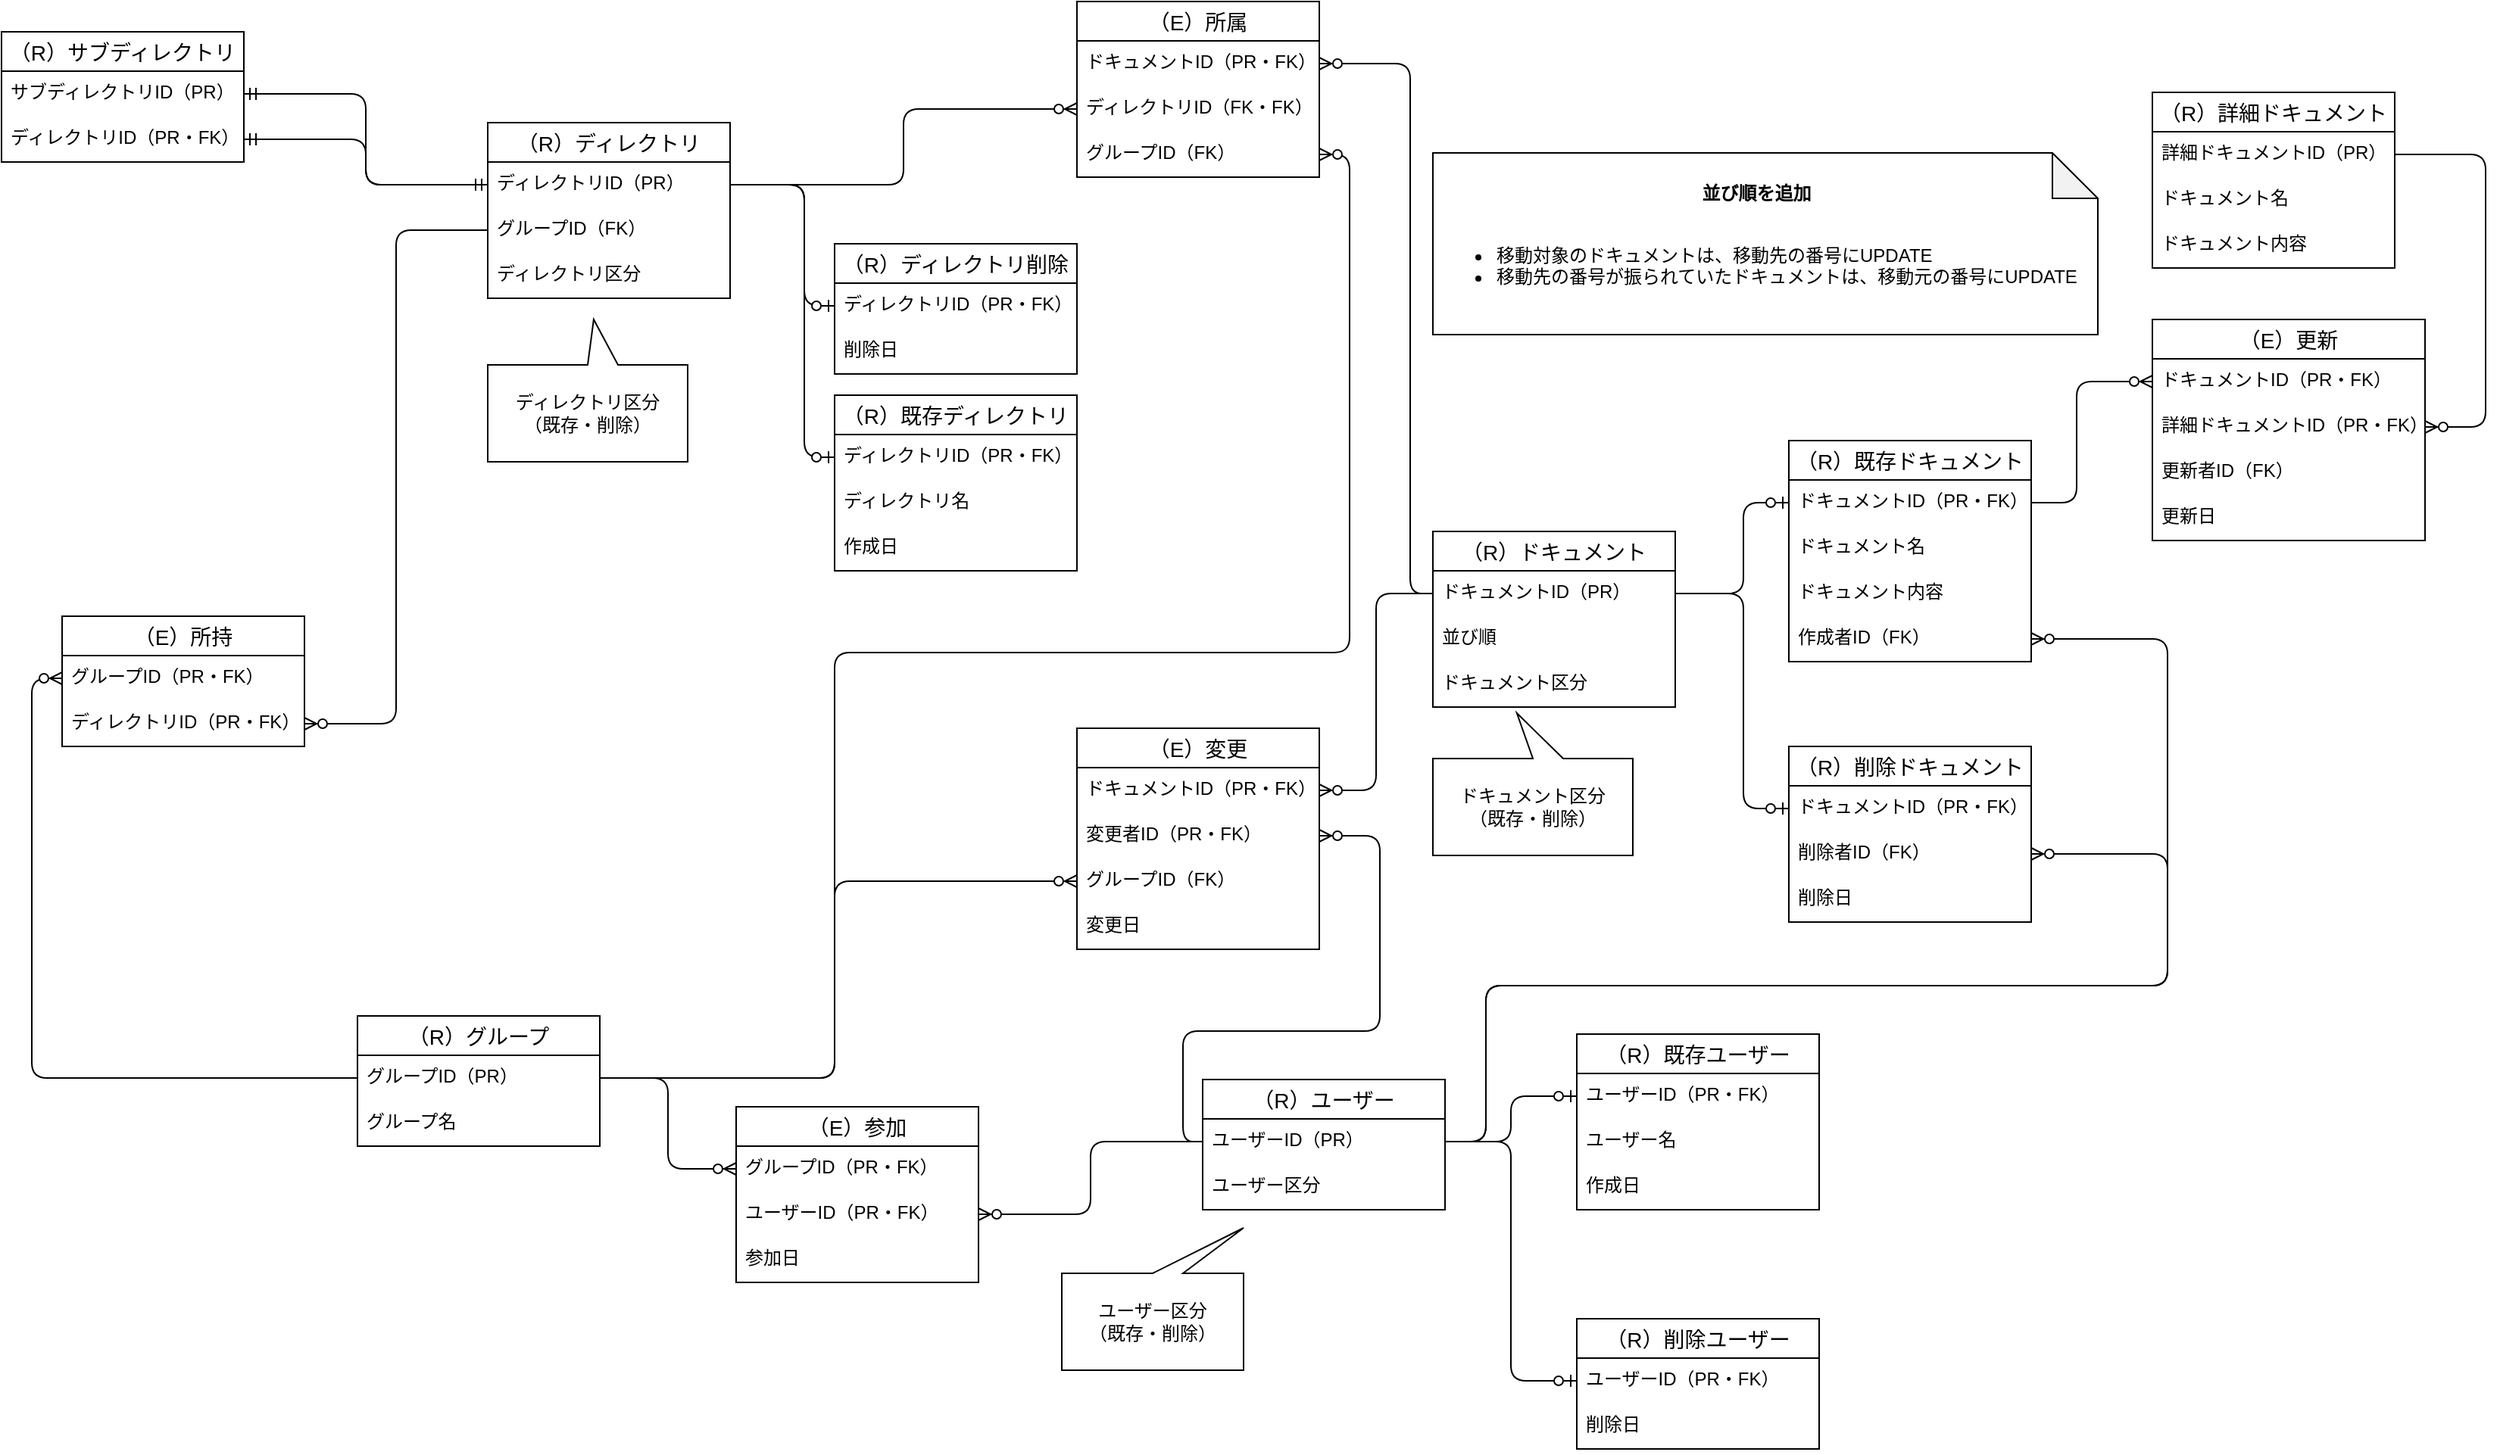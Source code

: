 <mxfile>
    <diagram id="JRz2m92lCMgiRAWokz1e" name="ページ1">
        <mxGraphModel dx="2556" dy="1160" grid="1" gridSize="10" guides="1" tooltips="1" connect="1" arrows="1" fold="1" page="1" pageScale="1" pageWidth="1920" pageHeight="1200" background="none" math="0" shadow="0">
            <root>
                <mxCell id="0"/>
                <mxCell id="1" parent="0"/>
                <mxCell id="6" value="（R）グループ" style="swimlane;fontStyle=0;childLayout=stackLayout;horizontal=1;startSize=26;horizontalStack=0;resizeParent=1;resizeParentMax=0;resizeLast=0;collapsible=1;marginBottom=0;align=center;fontSize=14;" parent="1" vertex="1">
                    <mxGeometry x="375" y="740" width="160" height="86" as="geometry"/>
                </mxCell>
                <mxCell id="7" value="グループID（PR）" style="text;strokeColor=none;fillColor=none;spacingLeft=4;spacingRight=4;overflow=hidden;rotatable=0;points=[[0,0.5],[1,0.5]];portConstraint=eastwest;fontSize=12;" parent="6" vertex="1">
                    <mxGeometry y="26" width="160" height="30" as="geometry"/>
                </mxCell>
                <mxCell id="8" value="グループ名" style="text;strokeColor=none;fillColor=none;spacingLeft=4;spacingRight=4;overflow=hidden;rotatable=0;points=[[0,0.5],[1,0.5]];portConstraint=eastwest;fontSize=12;" parent="6" vertex="1">
                    <mxGeometry y="56" width="160" height="30" as="geometry"/>
                </mxCell>
                <mxCell id="14" value="（E）参加" style="swimlane;fontStyle=0;childLayout=stackLayout;horizontal=1;startSize=26;horizontalStack=0;resizeParent=1;resizeParentMax=0;resizeLast=0;collapsible=1;marginBottom=0;align=center;fontSize=14;" parent="1" vertex="1">
                    <mxGeometry x="625" y="800" width="160" height="116" as="geometry"/>
                </mxCell>
                <mxCell id="15" value="グループID（PR・FK）" style="text;strokeColor=none;fillColor=none;spacingLeft=4;spacingRight=4;overflow=hidden;rotatable=0;points=[[0,0.5],[1,0.5]];portConstraint=eastwest;fontSize=12;" parent="14" vertex="1">
                    <mxGeometry y="26" width="160" height="30" as="geometry"/>
                </mxCell>
                <mxCell id="16" value="ユーザーID（PR・FK）" style="text;strokeColor=none;fillColor=none;spacingLeft=4;spacingRight=4;overflow=hidden;rotatable=0;points=[[0,0.5],[1,0.5]];portConstraint=eastwest;fontSize=12;" parent="14" vertex="1">
                    <mxGeometry y="56" width="160" height="30" as="geometry"/>
                </mxCell>
                <mxCell id="17" value="参加日" style="text;strokeColor=none;fillColor=none;spacingLeft=4;spacingRight=4;overflow=hidden;rotatable=0;points=[[0,0.5],[1,0.5]];portConstraint=eastwest;fontSize=12;" parent="14" vertex="1">
                    <mxGeometry y="86" width="160" height="30" as="geometry"/>
                </mxCell>
                <mxCell id="33" value="" style="fontSize=12;html=1;endArrow=ERzeroToMany;endFill=1;entryX=0;entryY=0.5;entryDx=0;entryDy=0;edgeStyle=orthogonalEdgeStyle;exitX=1;exitY=0.5;exitDx=0;exitDy=0;" parent="1" source="7" target="15" edge="1">
                    <mxGeometry width="100" height="100" relative="1" as="geometry">
                        <mxPoint x="525" y="880" as="sourcePoint"/>
                        <mxPoint x="773" y="737" as="targetPoint"/>
                    </mxGeometry>
                </mxCell>
                <mxCell id="35" value="（R）ドキュメント" style="swimlane;fontStyle=0;childLayout=stackLayout;horizontal=1;startSize=26;horizontalStack=0;resizeParent=1;resizeParentMax=0;resizeLast=0;collapsible=1;marginBottom=0;align=center;fontSize=14;" parent="1" vertex="1">
                    <mxGeometry x="1085" y="420" width="160" height="116" as="geometry"/>
                </mxCell>
                <mxCell id="36" value="ドキュメントID（PR）" style="text;strokeColor=none;fillColor=none;spacingLeft=4;spacingRight=4;overflow=hidden;rotatable=0;points=[[0,0.5],[1,0.5]];portConstraint=eastwest;fontSize=12;" parent="35" vertex="1">
                    <mxGeometry y="26" width="160" height="30" as="geometry"/>
                </mxCell>
                <mxCell id="204" value="並び順" style="text;strokeColor=none;fillColor=none;spacingLeft=4;spacingRight=4;overflow=hidden;rotatable=0;points=[[0,0.5],[1,0.5]];portConstraint=eastwest;fontSize=12;" vertex="1" parent="35">
                    <mxGeometry y="56" width="160" height="30" as="geometry"/>
                </mxCell>
                <mxCell id="136" value="ドキュメント区分" style="text;strokeColor=none;fillColor=none;spacingLeft=4;spacingRight=4;overflow=hidden;rotatable=0;points=[[0,0.5],[1,0.5]];portConstraint=eastwest;fontSize=12;" parent="35" vertex="1">
                    <mxGeometry y="86" width="160" height="30" as="geometry"/>
                </mxCell>
                <mxCell id="45" value="（R）ディレクトリ" style="swimlane;fontStyle=0;childLayout=stackLayout;horizontal=1;startSize=26;horizontalStack=0;resizeParent=1;resizeParentMax=0;resizeLast=0;collapsible=1;marginBottom=0;align=center;fontSize=14;" parent="1" vertex="1">
                    <mxGeometry x="461" y="150" width="160" height="116" as="geometry"/>
                </mxCell>
                <mxCell id="46" value="ディレクトリID（PR）" style="text;strokeColor=none;fillColor=none;spacingLeft=4;spacingRight=4;overflow=hidden;rotatable=0;points=[[0,0.5],[1,0.5]];portConstraint=eastwest;fontSize=12;" parent="45" vertex="1">
                    <mxGeometry y="26" width="160" height="30" as="geometry"/>
                </mxCell>
                <mxCell id="105" value="グループID（FK）" style="text;strokeColor=none;fillColor=none;spacingLeft=4;spacingRight=4;overflow=hidden;rotatable=0;points=[[0,0.5],[1,0.5]];portConstraint=eastwest;fontSize=12;" parent="45" vertex="1">
                    <mxGeometry y="56" width="160" height="30" as="geometry"/>
                </mxCell>
                <mxCell id="47" value="ディレクトリ区分" style="text;strokeColor=none;fillColor=none;spacingLeft=4;spacingRight=4;overflow=hidden;rotatable=0;points=[[0,0.5],[1,0.5]];portConstraint=eastwest;fontSize=12;" parent="45" vertex="1">
                    <mxGeometry y="86" width="160" height="30" as="geometry"/>
                </mxCell>
                <mxCell id="49" value="（R）サブディレクトリ" style="swimlane;fontStyle=0;childLayout=stackLayout;horizontal=1;startSize=26;horizontalStack=0;resizeParent=1;resizeParentMax=0;resizeLast=0;collapsible=1;marginBottom=0;align=center;fontSize=14;" parent="1" vertex="1">
                    <mxGeometry x="140" y="90" width="160" height="86" as="geometry"/>
                </mxCell>
                <mxCell id="50" value="サブディレクトリID（PR）" style="text;strokeColor=none;fillColor=none;spacingLeft=4;spacingRight=4;overflow=hidden;rotatable=0;points=[[0,0.5],[1,0.5]];portConstraint=eastwest;fontSize=12;" parent="49" vertex="1">
                    <mxGeometry y="26" width="160" height="30" as="geometry"/>
                </mxCell>
                <mxCell id="51" value="ディレクトリID（PR・FK）" style="text;strokeColor=none;fillColor=none;spacingLeft=4;spacingRight=4;overflow=hidden;rotatable=0;points=[[0,0.5],[1,0.5]];portConstraint=eastwest;fontSize=12;" parent="49" vertex="1">
                    <mxGeometry y="56" width="160" height="30" as="geometry"/>
                </mxCell>
                <mxCell id="56" value="（R）既存ディレクトリ" style="swimlane;fontStyle=0;childLayout=stackLayout;horizontal=1;startSize=26;horizontalStack=0;resizeParent=1;resizeParentMax=0;resizeLast=0;collapsible=1;marginBottom=0;align=center;fontSize=14;" parent="1" vertex="1">
                    <mxGeometry x="690" y="330" width="160" height="116" as="geometry"/>
                </mxCell>
                <mxCell id="57" value="ディレクトリID（PR・FK）" style="text;strokeColor=none;fillColor=none;spacingLeft=4;spacingRight=4;overflow=hidden;rotatable=0;points=[[0,0.5],[1,0.5]];portConstraint=eastwest;fontSize=12;" parent="56" vertex="1">
                    <mxGeometry y="26" width="160" height="30" as="geometry"/>
                </mxCell>
                <mxCell id="102" value="ディレクトリ名" style="text;strokeColor=none;fillColor=none;spacingLeft=4;spacingRight=4;overflow=hidden;rotatable=0;points=[[0,0.5],[1,0.5]];portConstraint=eastwest;fontSize=12;" parent="56" vertex="1">
                    <mxGeometry y="56" width="160" height="30" as="geometry"/>
                </mxCell>
                <mxCell id="59" value="作成日" style="text;strokeColor=none;fillColor=none;spacingLeft=4;spacingRight=4;overflow=hidden;rotatable=0;points=[[0,0.5],[1,0.5]];portConstraint=eastwest;fontSize=12;" parent="56" vertex="1">
                    <mxGeometry y="86" width="160" height="30" as="geometry"/>
                </mxCell>
                <mxCell id="60" value="（R）ディレクトリ削除" style="swimlane;fontStyle=0;childLayout=stackLayout;horizontal=1;startSize=26;horizontalStack=0;resizeParent=1;resizeParentMax=0;resizeLast=0;collapsible=1;marginBottom=0;align=center;fontSize=14;" parent="1" vertex="1">
                    <mxGeometry x="690" y="230" width="160" height="86" as="geometry"/>
                </mxCell>
                <mxCell id="61" value="ディレクトリID（PR・FK）" style="text;strokeColor=none;fillColor=none;spacingLeft=4;spacingRight=4;overflow=hidden;rotatable=0;points=[[0,0.5],[1,0.5]];portConstraint=eastwest;fontSize=12;" parent="60" vertex="1">
                    <mxGeometry y="26" width="160" height="30" as="geometry"/>
                </mxCell>
                <mxCell id="63" value="削除日" style="text;strokeColor=none;fillColor=none;spacingLeft=4;spacingRight=4;overflow=hidden;rotatable=0;points=[[0,0.5],[1,0.5]];portConstraint=eastwest;fontSize=12;" parent="60" vertex="1">
                    <mxGeometry y="56" width="160" height="30" as="geometry"/>
                </mxCell>
                <mxCell id="68" value="（R）詳細ドキュメント" style="swimlane;fontStyle=0;childLayout=stackLayout;horizontal=1;startSize=26;horizontalStack=0;resizeParent=1;resizeParentMax=0;resizeLast=0;collapsible=1;marginBottom=0;align=center;fontSize=14;" parent="1" vertex="1">
                    <mxGeometry x="1560" y="130" width="160" height="116" as="geometry"/>
                </mxCell>
                <mxCell id="183" value="詳細ドキュメントID（PR）" style="text;strokeColor=none;fillColor=none;spacingLeft=4;spacingRight=4;overflow=hidden;rotatable=0;points=[[0,0.5],[1,0.5]];portConstraint=eastwest;fontSize=12;" parent="68" vertex="1">
                    <mxGeometry y="26" width="160" height="30" as="geometry"/>
                </mxCell>
                <mxCell id="162" value="ドキュメント名" style="text;strokeColor=none;fillColor=none;spacingLeft=4;spacingRight=4;overflow=hidden;rotatable=0;points=[[0,0.5],[1,0.5]];portConstraint=eastwest;fontSize=12;" parent="68" vertex="1">
                    <mxGeometry y="56" width="160" height="30" as="geometry"/>
                </mxCell>
                <mxCell id="161" value="ドキュメント内容" style="text;strokeColor=none;fillColor=none;spacingLeft=4;spacingRight=4;overflow=hidden;rotatable=0;points=[[0,0.5],[1,0.5]];portConstraint=eastwest;fontSize=12;" parent="68" vertex="1">
                    <mxGeometry y="86" width="160" height="30" as="geometry"/>
                </mxCell>
                <mxCell id="76" value="（R）削除ドキュメント" style="swimlane;fontStyle=0;childLayout=stackLayout;horizontal=1;startSize=26;horizontalStack=0;resizeParent=1;resizeParentMax=0;resizeLast=0;collapsible=1;marginBottom=0;align=center;fontSize=14;" parent="1" vertex="1">
                    <mxGeometry x="1320" y="562" width="160" height="116" as="geometry"/>
                </mxCell>
                <mxCell id="77" value="ドキュメントID（PR・FK）" style="text;strokeColor=none;fillColor=none;spacingLeft=4;spacingRight=4;overflow=hidden;rotatable=0;points=[[0,0.5],[1,0.5]];portConstraint=eastwest;fontSize=12;" parent="76" vertex="1">
                    <mxGeometry y="26" width="160" height="30" as="geometry"/>
                </mxCell>
                <mxCell id="191" value="削除者ID（FK）" style="text;strokeColor=none;fillColor=none;spacingLeft=4;spacingRight=4;overflow=hidden;rotatable=0;points=[[0,0.5],[1,0.5]];portConstraint=eastwest;fontSize=12;" parent="76" vertex="1">
                    <mxGeometry y="56" width="160" height="30" as="geometry"/>
                </mxCell>
                <mxCell id="192" value="削除日" style="text;strokeColor=none;fillColor=none;spacingLeft=4;spacingRight=4;overflow=hidden;rotatable=0;points=[[0,0.5],[1,0.5]];portConstraint=eastwest;fontSize=12;" parent="76" vertex="1">
                    <mxGeometry y="86" width="160" height="30" as="geometry"/>
                </mxCell>
                <mxCell id="86" value="（E）所属" style="swimlane;fontStyle=0;childLayout=stackLayout;horizontal=1;startSize=26;horizontalStack=0;resizeParent=1;resizeParentMax=0;resizeLast=0;collapsible=1;marginBottom=0;align=center;fontSize=14;" parent="1" vertex="1">
                    <mxGeometry x="850" y="70" width="160" height="116" as="geometry"/>
                </mxCell>
                <mxCell id="87" value="ドキュメントID（PR・FK）" style="text;strokeColor=none;fillColor=none;spacingLeft=4;spacingRight=4;overflow=hidden;rotatable=0;points=[[0,0.5],[1,0.5]];portConstraint=eastwest;fontSize=12;" parent="86" vertex="1">
                    <mxGeometry y="26" width="160" height="30" as="geometry"/>
                </mxCell>
                <mxCell id="88" value="ディレクトリID（FK・FK）" style="text;strokeColor=none;fillColor=none;spacingLeft=4;spacingRight=4;overflow=hidden;rotatable=0;points=[[0,0.5],[1,0.5]];portConstraint=eastwest;fontSize=12;" parent="86" vertex="1">
                    <mxGeometry y="56" width="160" height="30" as="geometry"/>
                </mxCell>
                <mxCell id="176" value="グループID（FK）" style="text;strokeColor=none;fillColor=none;spacingLeft=4;spacingRight=4;overflow=hidden;rotatable=0;points=[[0,0.5],[1,0.5]];portConstraint=eastwest;fontSize=12;" parent="86" vertex="1">
                    <mxGeometry y="86" width="160" height="30" as="geometry"/>
                </mxCell>
                <mxCell id="107" value="" style="fontSize=12;html=1;endArrow=ERzeroToOne;endFill=1;exitX=1;exitY=0.5;exitDx=0;exitDy=0;edgeStyle=orthogonalEdgeStyle;entryX=0;entryY=0.5;entryDx=0;entryDy=0;" parent="1" source="46" target="57" edge="1">
                    <mxGeometry width="100" height="100" relative="1" as="geometry">
                        <mxPoint x="500.04" y="269" as="sourcePoint"/>
                        <mxPoint x="500" y="306" as="targetPoint"/>
                        <Array as="points">
                            <mxPoint x="670" y="191"/>
                            <mxPoint x="670" y="371"/>
                        </Array>
                    </mxGeometry>
                </mxCell>
                <mxCell id="108" value="" style="fontSize=12;html=1;endArrow=ERzeroToOne;endFill=1;entryX=0;entryY=0.5;entryDx=0;entryDy=0;exitX=1;exitY=0.5;exitDx=0;exitDy=0;edgeStyle=orthogonalEdgeStyle;" parent="1" source="46" target="61" edge="1">
                    <mxGeometry width="100" height="100" relative="1" as="geometry">
                        <mxPoint x="610.08" y="268.99" as="sourcePoint"/>
                        <mxPoint x="610" y="309" as="targetPoint"/>
                        <Array as="points">
                            <mxPoint x="670" y="191"/>
                            <mxPoint x="670" y="271"/>
                        </Array>
                    </mxGeometry>
                </mxCell>
                <mxCell id="112" value="" style="fontSize=12;html=1;endArrow=ERmandOne;startArrow=ERmandOne;entryX=0;entryY=0.5;entryDx=0;entryDy=0;exitX=1;exitY=0.5;exitDx=0;exitDy=0;edgeStyle=orthogonalEdgeStyle;" parent="1" source="50" target="46" edge="1">
                    <mxGeometry width="100" height="100" relative="1" as="geometry">
                        <mxPoint x="333" y="270" as="sourcePoint"/>
                        <mxPoint x="433" y="170" as="targetPoint"/>
                    </mxGeometry>
                </mxCell>
                <mxCell id="117" value="" style="fontSize=12;html=1;endArrow=ERzeroToMany;endFill=1;edgeStyle=orthogonalEdgeStyle;entryX=0;entryY=0.5;entryDx=0;entryDy=0;exitX=1;exitY=0.5;exitDx=0;exitDy=0;" parent="1" source="46" target="88" edge="1">
                    <mxGeometry width="100" height="100" relative="1" as="geometry">
                        <mxPoint x="643" y="250" as="sourcePoint"/>
                        <mxPoint x="743" y="150" as="targetPoint"/>
                    </mxGeometry>
                </mxCell>
                <mxCell id="121" value="" style="fontSize=12;html=1;endArrow=ERzeroToMany;endFill=1;entryX=1;entryY=0.5;entryDx=0;entryDy=0;edgeStyle=orthogonalEdgeStyle;exitX=0;exitY=0.5;exitDx=0;exitDy=0;" parent="1" source="3" target="16" edge="1">
                    <mxGeometry width="100" height="100" relative="1" as="geometry">
                        <mxPoint x="885" y="801" as="sourcePoint"/>
                        <mxPoint x="635" y="851" as="targetPoint"/>
                    </mxGeometry>
                </mxCell>
                <mxCell id="2" value="（R）ユーザー" style="swimlane;fontStyle=0;childLayout=stackLayout;horizontal=1;startSize=26;horizontalStack=0;resizeParent=1;resizeParentMax=0;resizeLast=0;collapsible=1;marginBottom=0;align=center;fontSize=14;" parent="1" vertex="1">
                    <mxGeometry x="933" y="782" width="160" height="86" as="geometry"/>
                </mxCell>
                <mxCell id="3" value="ユーザーID（PR）" style="text;strokeColor=none;fillColor=none;spacingLeft=4;spacingRight=4;overflow=hidden;rotatable=0;points=[[0,0.5],[1,0.5]];portConstraint=eastwest;fontSize=12;" parent="2" vertex="1">
                    <mxGeometry y="26" width="160" height="30" as="geometry"/>
                </mxCell>
                <mxCell id="137" value="ユーザー区分" style="text;strokeColor=none;fillColor=none;spacingLeft=4;spacingRight=4;overflow=hidden;rotatable=0;points=[[0,0.5],[1,0.5]];portConstraint=eastwest;fontSize=12;" parent="2" vertex="1">
                    <mxGeometry y="56" width="160" height="30" as="geometry"/>
                </mxCell>
                <mxCell id="92" value="（R）削除ユーザー" style="swimlane;fontStyle=0;childLayout=stackLayout;horizontal=1;startSize=26;horizontalStack=0;resizeParent=1;resizeParentMax=0;resizeLast=0;collapsible=1;marginBottom=0;align=center;fontSize=14;" parent="1" vertex="1">
                    <mxGeometry x="1180" y="940" width="160" height="86" as="geometry"/>
                </mxCell>
                <mxCell id="93" value="ユーザーID（PR・FK）" style="text;strokeColor=none;fillColor=none;spacingLeft=4;spacingRight=4;overflow=hidden;rotatable=0;points=[[0,0.5],[1,0.5]];portConstraint=eastwest;fontSize=12;" parent="92" vertex="1">
                    <mxGeometry y="26" width="160" height="30" as="geometry"/>
                </mxCell>
                <mxCell id="140" value="削除日" style="text;strokeColor=none;fillColor=none;spacingLeft=4;spacingRight=4;overflow=hidden;rotatable=0;points=[[0,0.5],[1,0.5]];portConstraint=eastwest;fontSize=12;" parent="92" vertex="1">
                    <mxGeometry y="56" width="160" height="30" as="geometry"/>
                </mxCell>
                <mxCell id="95" value="（R）既存ユーザー" style="swimlane;fontStyle=0;childLayout=stackLayout;horizontal=1;startSize=26;horizontalStack=0;resizeParent=1;resizeParentMax=0;resizeLast=0;collapsible=1;marginBottom=0;align=center;fontSize=14;" parent="1" vertex="1">
                    <mxGeometry x="1180" y="752" width="160" height="116" as="geometry"/>
                </mxCell>
                <mxCell id="96" value="ユーザーID（PR・FK）" style="text;strokeColor=none;fillColor=none;spacingLeft=4;spacingRight=4;overflow=hidden;rotatable=0;points=[[0,0.5],[1,0.5]];portConstraint=eastwest;fontSize=12;" parent="95" vertex="1">
                    <mxGeometry y="26" width="160" height="30" as="geometry"/>
                </mxCell>
                <mxCell id="97" value="ユーザー名" style="text;strokeColor=none;fillColor=none;spacingLeft=4;spacingRight=4;overflow=hidden;rotatable=0;points=[[0,0.5],[1,0.5]];portConstraint=eastwest;fontSize=12;" parent="95" vertex="1">
                    <mxGeometry y="56" width="160" height="30" as="geometry"/>
                </mxCell>
                <mxCell id="139" value="作成日" style="text;strokeColor=none;fillColor=none;spacingLeft=4;spacingRight=4;overflow=hidden;rotatable=0;points=[[0,0.5],[1,0.5]];portConstraint=eastwest;fontSize=12;" parent="95" vertex="1">
                    <mxGeometry y="86" width="160" height="30" as="geometry"/>
                </mxCell>
                <mxCell id="100" value="" style="fontSize=12;html=1;endArrow=ERzeroToOne;endFill=1;entryX=0;entryY=0.5;entryDx=0;entryDy=0;exitX=1;exitY=0.5;exitDx=0;exitDy=0;edgeStyle=orthogonalEdgeStyle;" parent="1" source="3" target="93" edge="1">
                    <mxGeometry width="100" height="100" relative="1" as="geometry">
                        <mxPoint x="985" y="870" as="sourcePoint"/>
                        <mxPoint x="1685" y="780" as="targetPoint"/>
                    </mxGeometry>
                </mxCell>
                <mxCell id="101" value="" style="fontSize=12;html=1;endArrow=ERzeroToOne;endFill=1;entryX=0;entryY=0.5;entryDx=0;entryDy=0;exitX=1;exitY=0.5;exitDx=0;exitDy=0;edgeStyle=orthogonalEdgeStyle;" parent="1" source="3" target="96" edge="1">
                    <mxGeometry width="100" height="100" relative="1" as="geometry">
                        <mxPoint x="1063" y="870" as="sourcePoint"/>
                        <mxPoint x="1065" y="900" as="targetPoint"/>
                    </mxGeometry>
                </mxCell>
                <mxCell id="125" value="（E）所持" style="swimlane;fontStyle=0;childLayout=stackLayout;horizontal=1;startSize=26;horizontalStack=0;resizeParent=1;resizeParentMax=0;resizeLast=0;collapsible=1;marginBottom=0;align=center;fontSize=14;" parent="1" vertex="1">
                    <mxGeometry x="180" y="476" width="160" height="86" as="geometry"/>
                </mxCell>
                <mxCell id="126" value="グループID（PR・FK）" style="text;strokeColor=none;fillColor=none;spacingLeft=4;spacingRight=4;overflow=hidden;rotatable=0;points=[[0,0.5],[1,0.5]];portConstraint=eastwest;fontSize=12;" parent="125" vertex="1">
                    <mxGeometry y="26" width="160" height="30" as="geometry"/>
                </mxCell>
                <mxCell id="127" value="ディレクトリID（PR・FK）" style="text;strokeColor=none;fillColor=none;spacingLeft=4;spacingRight=4;overflow=hidden;rotatable=0;points=[[0,0.5],[1,0.5]];portConstraint=eastwest;fontSize=12;" parent="125" vertex="1">
                    <mxGeometry y="56" width="160" height="30" as="geometry"/>
                </mxCell>
                <mxCell id="129" value="" style="fontSize=12;html=1;endArrow=ERzeroToMany;endFill=1;entryX=0;entryY=0.5;entryDx=0;entryDy=0;edgeStyle=orthogonalEdgeStyle;exitX=0;exitY=0.5;exitDx=0;exitDy=0;" parent="1" source="7" target="126" edge="1">
                    <mxGeometry width="100" height="100" relative="1" as="geometry">
                        <mxPoint x="425" y="630" as="sourcePoint"/>
                        <mxPoint x="515" y="690" as="targetPoint"/>
                        <Array as="points">
                            <mxPoint x="160" y="781"/>
                            <mxPoint x="160" y="517"/>
                        </Array>
                    </mxGeometry>
                </mxCell>
                <mxCell id="130" value="" style="fontSize=12;html=1;endArrow=ERzeroToMany;endFill=1;entryX=1;entryY=0.5;entryDx=0;entryDy=0;edgeStyle=orthogonalEdgeStyle;" parent="1" source="105" target="127" edge="1">
                    <mxGeometry width="100" height="100" relative="1" as="geometry">
                        <mxPoint x="460" y="190" as="sourcePoint"/>
                        <mxPoint x="305" y="516" as="targetPoint"/>
                    </mxGeometry>
                </mxCell>
                <mxCell id="138" value="ユーザー区分&lt;br&gt;（既存・削除）" style="shape=callout;whiteSpace=wrap;html=1;perimeter=calloutPerimeter;position2=1;flipV=1;" parent="1" vertex="1">
                    <mxGeometry x="840" y="880" width="120" height="94" as="geometry"/>
                </mxCell>
                <mxCell id="141" value="（R）既存ドキュメント" style="swimlane;fontStyle=0;childLayout=stackLayout;horizontal=1;startSize=26;horizontalStack=0;resizeParent=1;resizeParentMax=0;resizeLast=0;collapsible=1;marginBottom=0;align=center;fontSize=14;" parent="1" vertex="1">
                    <mxGeometry x="1320" y="360" width="160" height="146" as="geometry"/>
                </mxCell>
                <mxCell id="142" value="ドキュメントID（PR・FK）" style="text;strokeColor=none;fillColor=none;spacingLeft=4;spacingRight=4;overflow=hidden;rotatable=0;points=[[0,0.5],[1,0.5]];portConstraint=eastwest;fontSize=12;" parent="141" vertex="1">
                    <mxGeometry y="26" width="160" height="30" as="geometry"/>
                </mxCell>
                <mxCell id="182" value="ドキュメント名" style="text;strokeColor=none;fillColor=none;spacingLeft=4;spacingRight=4;overflow=hidden;rotatable=0;points=[[0,0.5],[1,0.5]];portConstraint=eastwest;fontSize=12;" parent="141" vertex="1">
                    <mxGeometry y="56" width="160" height="30" as="geometry"/>
                </mxCell>
                <mxCell id="181" value="ドキュメント内容" style="text;strokeColor=none;fillColor=none;spacingLeft=4;spacingRight=4;overflow=hidden;rotatable=0;points=[[0,0.5],[1,0.5]];portConstraint=eastwest;fontSize=12;" parent="141" vertex="1">
                    <mxGeometry y="86" width="160" height="30" as="geometry"/>
                </mxCell>
                <mxCell id="190" value="作成者ID（FK）" style="text;strokeColor=none;fillColor=none;spacingLeft=4;spacingRight=4;overflow=hidden;rotatable=0;points=[[0,0.5],[1,0.5]];portConstraint=eastwest;fontSize=12;" parent="141" vertex="1">
                    <mxGeometry y="116" width="160" height="30" as="geometry"/>
                </mxCell>
                <mxCell id="145" value="ドキュメント区分&lt;br&gt;（既存・削除）" style="shape=callout;whiteSpace=wrap;html=1;perimeter=calloutPerimeter;position2=0.42;flipV=1;" parent="1" vertex="1">
                    <mxGeometry x="1085" y="540" width="132" height="94" as="geometry"/>
                </mxCell>
                <mxCell id="153" value="（E）変更" style="swimlane;fontStyle=0;childLayout=stackLayout;horizontal=1;startSize=26;horizontalStack=0;resizeParent=1;resizeParentMax=0;resizeLast=0;collapsible=1;marginBottom=0;align=center;fontSize=14;" parent="1" vertex="1">
                    <mxGeometry x="850" y="550" width="160" height="146" as="geometry"/>
                </mxCell>
                <mxCell id="154" value="ドキュメントID（PR・FK）" style="text;strokeColor=none;fillColor=none;spacingLeft=4;spacingRight=4;overflow=hidden;rotatable=0;points=[[0,0.5],[1,0.5]];portConstraint=eastwest;fontSize=12;" parent="153" vertex="1">
                    <mxGeometry y="26" width="160" height="30" as="geometry"/>
                </mxCell>
                <mxCell id="155" value="変更者ID（PR・FK）" style="text;strokeColor=none;fillColor=none;spacingLeft=4;spacingRight=4;overflow=hidden;rotatable=0;points=[[0,0.5],[1,0.5]];portConstraint=eastwest;fontSize=12;" parent="153" vertex="1">
                    <mxGeometry y="56" width="160" height="30" as="geometry"/>
                </mxCell>
                <mxCell id="178" value="グループID（FK）" style="text;strokeColor=none;fillColor=none;spacingLeft=4;spacingRight=4;overflow=hidden;rotatable=0;points=[[0,0.5],[1,0.5]];portConstraint=eastwest;fontSize=12;" parent="153" vertex="1">
                    <mxGeometry y="86" width="160" height="30" as="geometry"/>
                </mxCell>
                <mxCell id="156" value="変更日" style="text;strokeColor=none;fillColor=none;spacingLeft=4;spacingRight=4;overflow=hidden;rotatable=0;points=[[0,0.5],[1,0.5]];portConstraint=eastwest;fontSize=12;" parent="153" vertex="1">
                    <mxGeometry y="116" width="160" height="30" as="geometry"/>
                </mxCell>
                <mxCell id="165" value="" style="edgeStyle=orthogonalEdgeStyle;fontSize=12;html=1;endArrow=ERzeroToMany;endFill=1;entryX=1;entryY=0.5;entryDx=0;entryDy=0;exitX=0;exitY=0.5;exitDx=0;exitDy=0;" parent="1" source="36" target="154" edge="1">
                    <mxGeometry width="100" height="100" relative="1" as="geometry">
                        <mxPoint x="651" y="650" as="sourcePoint"/>
                        <mxPoint x="751" y="550" as="targetPoint"/>
                    </mxGeometry>
                </mxCell>
                <mxCell id="166" value="" style="edgeStyle=orthogonalEdgeStyle;fontSize=12;html=1;endArrow=ERzeroToMany;endFill=1;entryX=1;entryY=0.5;entryDx=0;entryDy=0;exitX=0;exitY=0.5;exitDx=0;exitDy=0;" parent="1" source="3" target="155" edge="1">
                    <mxGeometry width="100" height="100" relative="1" as="geometry">
                        <mxPoint x="1029.08" y="552.99" as="sourcePoint"/>
                        <mxPoint x="955" y="612" as="targetPoint"/>
                        <Array as="points">
                            <mxPoint x="920" y="823"/>
                            <mxPoint x="920" y="750"/>
                            <mxPoint x="1050" y="750"/>
                            <mxPoint x="1050" y="621"/>
                        </Array>
                    </mxGeometry>
                </mxCell>
                <mxCell id="167" value="" style="edgeStyle=orthogonalEdgeStyle;fontSize=12;html=1;endArrow=ERzeroToMany;endFill=1;entryX=1;entryY=0.5;entryDx=0;entryDy=0;exitX=0;exitY=0.5;exitDx=0;exitDy=0;" parent="1" source="36" target="87" edge="1">
                    <mxGeometry width="100" height="100" relative="1" as="geometry">
                        <mxPoint x="1099.08" y="330" as="sourcePoint"/>
                        <mxPoint x="1025" y="389.01" as="targetPoint"/>
                        <Array as="points">
                            <mxPoint x="1070" y="461"/>
                            <mxPoint x="1070" y="111"/>
                        </Array>
                    </mxGeometry>
                </mxCell>
                <mxCell id="171" value="" style="fontSize=12;html=1;endArrow=ERmandOne;startArrow=ERmandOne;entryX=0;entryY=0.5;entryDx=0;entryDy=0;exitX=1;exitY=0.5;exitDx=0;exitDy=0;edgeStyle=orthogonalEdgeStyle;" parent="1" source="51" target="46" edge="1">
                    <mxGeometry width="100" height="100" relative="1" as="geometry">
                        <mxPoint x="280" y="161" as="sourcePoint"/>
                        <mxPoint x="471" y="201" as="targetPoint"/>
                    </mxGeometry>
                </mxCell>
                <mxCell id="175" value="ディレクトリ区分&lt;br&gt;（既存・削除）" style="shape=callout;whiteSpace=wrap;html=1;perimeter=calloutPerimeter;position2=0.53;flipV=1;" parent="1" vertex="1">
                    <mxGeometry x="461" y="280" width="132" height="94" as="geometry"/>
                </mxCell>
                <mxCell id="179" value="" style="edgeStyle=orthogonalEdgeStyle;fontSize=12;html=1;endArrow=ERzeroToMany;endFill=1;entryX=0;entryY=0.5;entryDx=0;entryDy=0;exitX=1;exitY=0.5;exitDx=0;exitDy=0;" parent="1" source="7" target="178" edge="1">
                    <mxGeometry width="100" height="100" relative="1" as="geometry">
                        <mxPoint x="653" y="771" as="sourcePoint"/>
                        <mxPoint x="650" y="610" as="targetPoint"/>
                        <Array as="points">
                            <mxPoint x="690" y="781"/>
                            <mxPoint x="690" y="651"/>
                        </Array>
                    </mxGeometry>
                </mxCell>
                <mxCell id="180" value="" style="edgeStyle=orthogonalEdgeStyle;fontSize=12;html=1;endArrow=ERzeroToMany;endFill=1;entryX=1;entryY=0.5;entryDx=0;entryDy=0;exitX=1;exitY=0.5;exitDx=0;exitDy=0;" parent="1" source="7" target="176" edge="1">
                    <mxGeometry width="100" height="100" relative="1" as="geometry">
                        <mxPoint x="545" y="791" as="sourcePoint"/>
                        <mxPoint x="860" y="661" as="targetPoint"/>
                        <Array as="points">
                            <mxPoint x="690" y="781"/>
                            <mxPoint x="690" y="500"/>
                            <mxPoint x="1030" y="500"/>
                            <mxPoint x="1030" y="171"/>
                        </Array>
                    </mxGeometry>
                </mxCell>
                <mxCell id="184" value="（E）更新" style="swimlane;fontStyle=0;childLayout=stackLayout;horizontal=1;startSize=26;horizontalStack=0;resizeParent=1;resizeParentMax=0;resizeLast=0;collapsible=1;marginBottom=0;align=center;fontSize=14;" parent="1" vertex="1">
                    <mxGeometry x="1560" y="280" width="180" height="146" as="geometry"/>
                </mxCell>
                <mxCell id="185" value="ドキュメントID（PR・FK）" style="text;strokeColor=none;fillColor=none;spacingLeft=4;spacingRight=4;overflow=hidden;rotatable=0;points=[[0,0.5],[1,0.5]];portConstraint=eastwest;fontSize=12;" parent="184" vertex="1">
                    <mxGeometry y="26" width="180" height="30" as="geometry"/>
                </mxCell>
                <mxCell id="186" value="詳細ドキュメントID（PR・FK）" style="text;strokeColor=none;fillColor=none;spacingLeft=4;spacingRight=4;overflow=hidden;rotatable=0;points=[[0,0.5],[1,0.5]];portConstraint=eastwest;fontSize=12;" parent="184" vertex="1">
                    <mxGeometry y="56" width="180" height="30" as="geometry"/>
                </mxCell>
                <mxCell id="187" value="更新者ID（FK）" style="text;strokeColor=none;fillColor=none;spacingLeft=4;spacingRight=4;overflow=hidden;rotatable=0;points=[[0,0.5],[1,0.5]];portConstraint=eastwest;fontSize=12;" parent="184" vertex="1">
                    <mxGeometry y="86" width="180" height="30" as="geometry"/>
                </mxCell>
                <mxCell id="188" value="更新日" style="text;strokeColor=none;fillColor=none;spacingLeft=4;spacingRight=4;overflow=hidden;rotatable=0;points=[[0,0.5],[1,0.5]];portConstraint=eastwest;fontSize=12;" parent="184" vertex="1">
                    <mxGeometry y="116" width="180" height="30" as="geometry"/>
                </mxCell>
                <mxCell id="193" value="" style="fontSize=12;html=1;endArrow=ERzeroToOne;endFill=1;exitX=1;exitY=0.5;exitDx=0;exitDy=0;edgeStyle=orthogonalEdgeStyle;entryX=0;entryY=0.5;entryDx=0;entryDy=0;" parent="1" source="36" target="142" edge="1">
                    <mxGeometry width="100" height="100" relative="1" as="geometry">
                        <mxPoint x="1190" y="316" as="sourcePoint"/>
                        <mxPoint x="1245" y="350" as="targetPoint"/>
                        <Array as="points">
                            <mxPoint x="1290" y="461"/>
                            <mxPoint x="1290" y="401"/>
                        </Array>
                    </mxGeometry>
                </mxCell>
                <mxCell id="194" value="" style="fontSize=12;html=1;endArrow=ERzeroToOne;endFill=1;edgeStyle=orthogonalEdgeStyle;entryX=0;entryY=0.5;entryDx=0;entryDy=0;exitX=1;exitY=0.5;exitDx=0;exitDy=0;" parent="1" source="36" target="77" edge="1">
                    <mxGeometry width="100" height="100" relative="1" as="geometry">
                        <mxPoint x="1255" y="497" as="sourcePoint"/>
                        <mxPoint x="1330" y="411" as="targetPoint"/>
                        <Array as="points">
                            <mxPoint x="1290" y="461"/>
                            <mxPoint x="1290" y="603"/>
                        </Array>
                    </mxGeometry>
                </mxCell>
                <mxCell id="195" value="" style="edgeStyle=orthogonalEdgeStyle;fontSize=12;html=1;endArrow=ERzeroToMany;endFill=1;entryX=1;entryY=0.5;entryDx=0;entryDy=0;exitX=1;exitY=0.5;exitDx=0;exitDy=0;" parent="1" source="3" target="190" edge="1">
                    <mxGeometry width="100" height="100" relative="1" as="geometry">
                        <mxPoint x="943" y="833" as="sourcePoint"/>
                        <mxPoint x="1020" y="631" as="targetPoint"/>
                        <Array as="points">
                            <mxPoint x="1120" y="823"/>
                            <mxPoint x="1120" y="720"/>
                            <mxPoint x="1570" y="720"/>
                            <mxPoint x="1570" y="491"/>
                        </Array>
                    </mxGeometry>
                </mxCell>
                <mxCell id="196" value="" style="edgeStyle=orthogonalEdgeStyle;fontSize=12;html=1;endArrow=ERzeroToMany;endFill=1;entryX=1;entryY=0.5;entryDx=0;entryDy=0;exitX=1;exitY=0.5;exitDx=0;exitDy=0;" parent="1" source="3" target="191" edge="1">
                    <mxGeometry width="100" height="100" relative="1" as="geometry">
                        <mxPoint x="1103" y="833" as="sourcePoint"/>
                        <mxPoint x="1490" y="501" as="targetPoint"/>
                        <Array as="points">
                            <mxPoint x="1120" y="823"/>
                            <mxPoint x="1120" y="720"/>
                            <mxPoint x="1570" y="720"/>
                            <mxPoint x="1570" y="633"/>
                        </Array>
                    </mxGeometry>
                </mxCell>
                <mxCell id="197" value="" style="edgeStyle=orthogonalEdgeStyle;fontSize=12;html=1;endArrow=ERzeroToMany;endFill=1;entryX=1;entryY=0.5;entryDx=0;entryDy=0;exitX=1;exitY=0.5;exitDx=0;exitDy=0;" parent="1" source="183" target="186" edge="1">
                    <mxGeometry width="100" height="100" relative="1" as="geometry">
                        <mxPoint x="1095" y="497" as="sourcePoint"/>
                        <mxPoint x="1020" y="121" as="targetPoint"/>
                        <Array as="points">
                            <mxPoint x="1780" y="171"/>
                            <mxPoint x="1780" y="351"/>
                        </Array>
                    </mxGeometry>
                </mxCell>
                <mxCell id="198" value="" style="edgeStyle=orthogonalEdgeStyle;fontSize=12;html=1;endArrow=ERzeroToMany;endFill=1;entryX=0;entryY=0.5;entryDx=0;entryDy=0;exitX=1;exitY=0.5;exitDx=0;exitDy=0;" parent="1" source="142" target="185" edge="1">
                    <mxGeometry width="100" height="100" relative="1" as="geometry">
                        <mxPoint x="1730" y="181" as="sourcePoint"/>
                        <mxPoint x="1750" y="361" as="targetPoint"/>
                        <Array as="points">
                            <mxPoint x="1510" y="401"/>
                            <mxPoint x="1510" y="321"/>
                        </Array>
                    </mxGeometry>
                </mxCell>
                <mxCell id="206" value="&lt;div style=&quot;text-align: center&quot;&gt;&lt;span&gt;&lt;b&gt;並び順を追加&lt;/b&gt;&lt;/span&gt;&lt;/div&gt;&lt;br&gt;&lt;ul&gt;&lt;li&gt;移動対象のドキュメントは、移動先の番号にUPDATE&lt;/li&gt;&lt;li&gt;移動先の番号が振られていたドキュメントは、移動元の番号にUPDATE&lt;/li&gt;&lt;/ul&gt;" style="shape=note;whiteSpace=wrap;html=1;backgroundOutline=1;darkOpacity=0.05;align=left;" vertex="1" parent="1">
                    <mxGeometry x="1085" y="170" width="439" height="120" as="geometry"/>
                </mxCell>
            </root>
        </mxGraphModel>
    </diagram>
</mxfile>